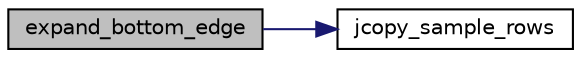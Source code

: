 digraph "expand_bottom_edge"
{
 // LATEX_PDF_SIZE
  bgcolor="transparent";
  edge [fontname="Helvetica",fontsize="10",labelfontname="Helvetica",labelfontsize="10"];
  node [fontname="Helvetica",fontsize="10",shape=record];
  rankdir="LR";
  Node5 [label="expand_bottom_edge",height=0.2,width=0.4,color="black", fillcolor="grey75", style="filled", fontcolor="black",tooltip=" "];
  Node5 -> Node6 [color="midnightblue",fontsize="10",style="solid"];
  Node6 [label="jcopy_sample_rows",height=0.2,width=0.4,color="black",URL="$jutils_8c.html#ae2a8a73df80d5302a5b524d048fa9fb5",tooltip=" "];
}
